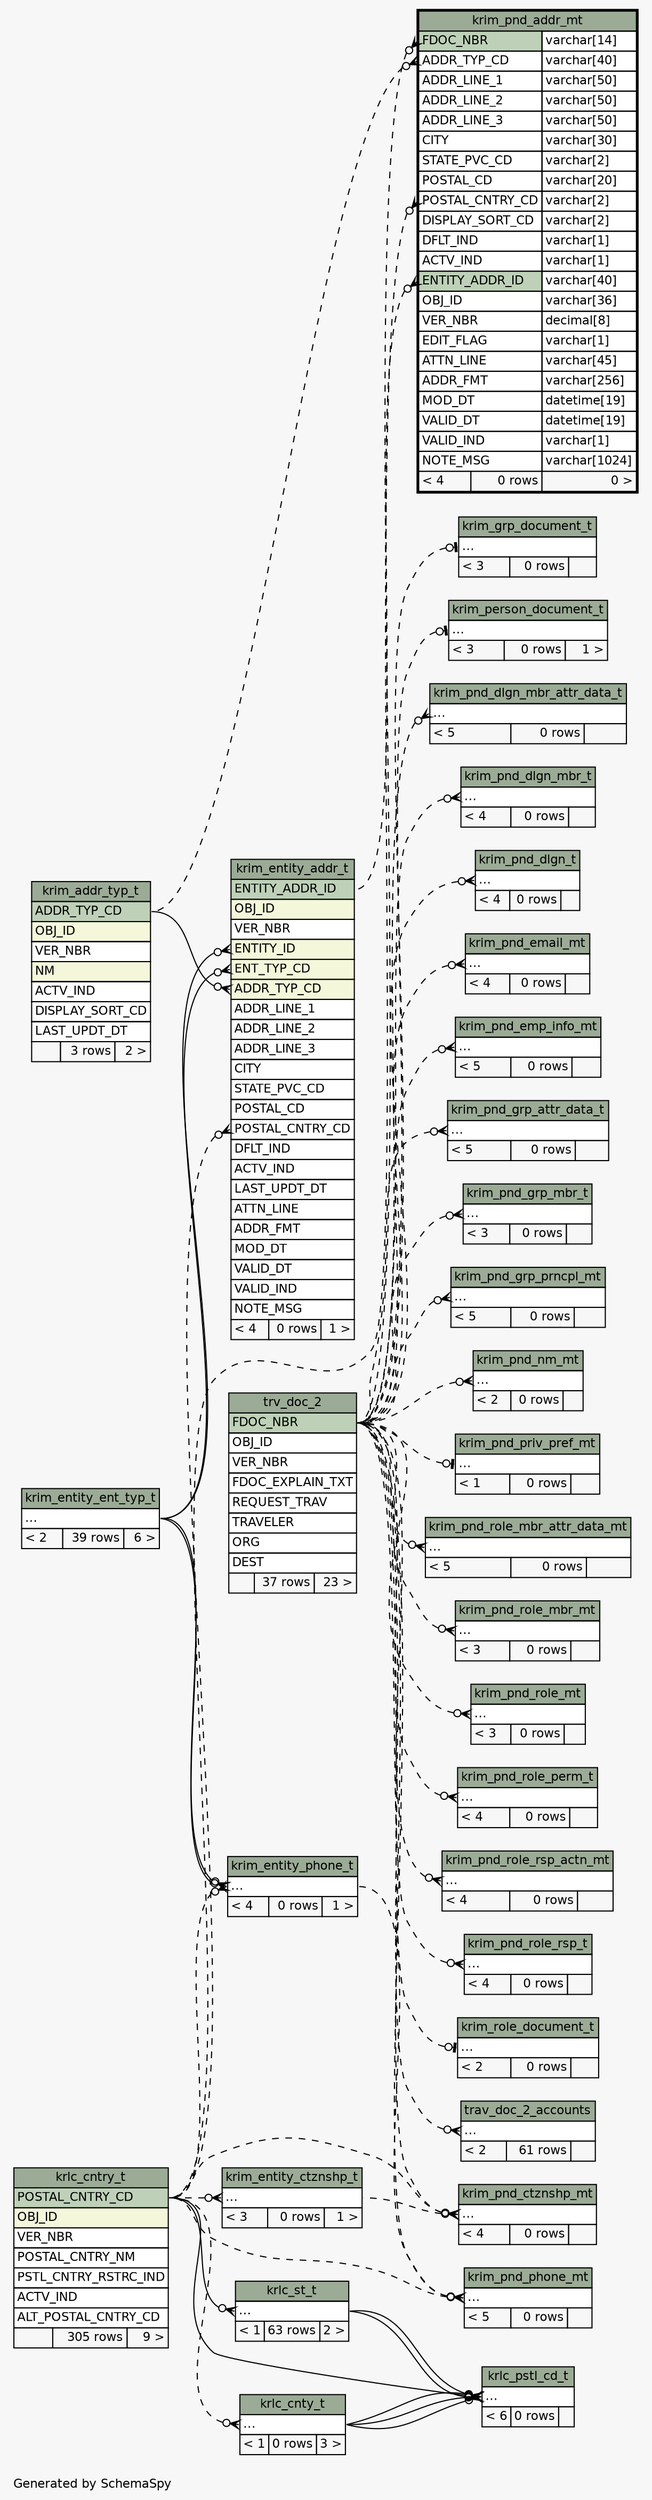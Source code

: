 // dot 2.28.0 on Mac OS X 10.7.2
// SchemaSpy rev 590
digraph "impliedTwoDegreesRelationshipsDiagram" {
  graph [
    rankdir="RL"
    bgcolor="#f7f7f7"
    label="\nGenerated by SchemaSpy"
    labeljust="l"
    nodesep="0.18"
    ranksep="0.46"
    fontname="Helvetica"
    fontsize="11"
  ];
  node [
    fontname="Helvetica"
    fontsize="11"
    shape="plaintext"
  ];
  edge [
    arrowsize="0.8"
  ];
  "krim_entity_addr_t":"ADDR_TYP_CD":w -> "krim_addr_typ_t":"ADDR_TYP_CD":e [arrowhead=none dir=back arrowtail=crowodot];
  "krim_entity_addr_t":"ENT_TYP_CD":w -> "krim_entity_ent_typ_t":"elipses":e [arrowhead=none dir=back arrowtail=crowodot];
  "krim_entity_addr_t":"ENTITY_ID":w -> "krim_entity_ent_typ_t":"elipses":e [arrowhead=none dir=back arrowtail=crowodot];
  "krim_entity_addr_t":"POSTAL_CNTRY_CD":w -> "krlc_cntry_t":"POSTAL_CNTRY_CD":e [arrowhead=none dir=back arrowtail=crowodot style=dashed];
  "krim_entity_ctznshp_t":"elipses":w -> "krlc_cntry_t":"POSTAL_CNTRY_CD":e [arrowhead=none dir=back arrowtail=crowodot style=dashed];
  "krim_entity_phone_t":"elipses":w -> "krim_entity_ent_typ_t":"elipses":e [arrowhead=none dir=back arrowtail=crowodot];
  "krim_entity_phone_t":"elipses":w -> "krim_entity_ent_typ_t":"elipses":e [arrowhead=none dir=back arrowtail=crowodot];
  "krim_entity_phone_t":"elipses":w -> "krlc_cntry_t":"POSTAL_CNTRY_CD":e [arrowhead=none dir=back arrowtail=crowodot style=dashed];
  "krim_grp_document_t":"elipses":w -> "trv_doc_2":"FDOC_NBR":e [arrowhead=none dir=back arrowtail=teeodot style=dashed];
  "krim_person_document_t":"elipses":w -> "trv_doc_2":"FDOC_NBR":e [arrowhead=none dir=back arrowtail=teeodot style=dashed];
  "krim_pnd_addr_mt":"ADDR_TYP_CD":w -> "krim_addr_typ_t":"ADDR_TYP_CD":e [arrowhead=none dir=back arrowtail=crowodot style=dashed];
  "krim_pnd_addr_mt":"ENTITY_ADDR_ID":w -> "krim_entity_addr_t":"ENTITY_ADDR_ID":e [arrowhead=none dir=back arrowtail=crowodot style=dashed];
  "krim_pnd_addr_mt":"FDOC_NBR":w -> "trv_doc_2":"FDOC_NBR":e [arrowhead=none dir=back arrowtail=crowodot style=dashed];
  "krim_pnd_addr_mt":"POSTAL_CNTRY_CD":w -> "krlc_cntry_t":"POSTAL_CNTRY_CD":e [arrowhead=none dir=back arrowtail=crowodot style=dashed];
  "krim_pnd_ctznshp_mt":"elipses":w -> "krim_entity_ctznshp_t":"elipses":e [arrowhead=none dir=back arrowtail=crowodot style=dashed];
  "krim_pnd_ctznshp_mt":"elipses":w -> "trv_doc_2":"FDOC_NBR":e [arrowhead=none dir=back arrowtail=crowodot style=dashed];
  "krim_pnd_ctznshp_mt":"elipses":w -> "krlc_cntry_t":"POSTAL_CNTRY_CD":e [arrowhead=none dir=back arrowtail=crowodot style=dashed];
  "krim_pnd_dlgn_mbr_attr_data_t":"elipses":w -> "trv_doc_2":"FDOC_NBR":e [arrowhead=none dir=back arrowtail=crowodot style=dashed];
  "krim_pnd_dlgn_mbr_t":"elipses":w -> "trv_doc_2":"FDOC_NBR":e [arrowhead=none dir=back arrowtail=crowodot style=dashed];
  "krim_pnd_dlgn_t":"elipses":w -> "trv_doc_2":"FDOC_NBR":e [arrowhead=none dir=back arrowtail=crowodot style=dashed];
  "krim_pnd_email_mt":"elipses":w -> "trv_doc_2":"FDOC_NBR":e [arrowhead=none dir=back arrowtail=crowodot style=dashed];
  "krim_pnd_emp_info_mt":"elipses":w -> "trv_doc_2":"FDOC_NBR":e [arrowhead=none dir=back arrowtail=crowodot style=dashed];
  "krim_pnd_grp_attr_data_t":"elipses":w -> "trv_doc_2":"FDOC_NBR":e [arrowhead=none dir=back arrowtail=crowodot style=dashed];
  "krim_pnd_grp_mbr_t":"elipses":w -> "trv_doc_2":"FDOC_NBR":e [arrowhead=none dir=back arrowtail=crowodot style=dashed];
  "krim_pnd_grp_prncpl_mt":"elipses":w -> "trv_doc_2":"FDOC_NBR":e [arrowhead=none dir=back arrowtail=crowodot style=dashed];
  "krim_pnd_nm_mt":"elipses":w -> "trv_doc_2":"FDOC_NBR":e [arrowhead=none dir=back arrowtail=crowodot style=dashed];
  "krim_pnd_phone_mt":"elipses":w -> "krim_entity_phone_t":"elipses":e [arrowhead=none dir=back arrowtail=crowodot style=dashed];
  "krim_pnd_phone_mt":"elipses":w -> "trv_doc_2":"FDOC_NBR":e [arrowhead=none dir=back arrowtail=crowodot style=dashed];
  "krim_pnd_phone_mt":"elipses":w -> "krlc_cntry_t":"POSTAL_CNTRY_CD":e [arrowhead=none dir=back arrowtail=crowodot style=dashed];
  "krim_pnd_priv_pref_mt":"elipses":w -> "trv_doc_2":"FDOC_NBR":e [arrowhead=none dir=back arrowtail=teeodot style=dashed];
  "krim_pnd_role_mbr_attr_data_mt":"elipses":w -> "trv_doc_2":"FDOC_NBR":e [arrowhead=none dir=back arrowtail=crowodot style=dashed];
  "krim_pnd_role_mbr_mt":"elipses":w -> "trv_doc_2":"FDOC_NBR":e [arrowhead=none dir=back arrowtail=crowodot style=dashed];
  "krim_pnd_role_mt":"elipses":w -> "trv_doc_2":"FDOC_NBR":e [arrowhead=none dir=back arrowtail=crowodot style=dashed];
  "krim_pnd_role_perm_t":"elipses":w -> "trv_doc_2":"FDOC_NBR":e [arrowhead=none dir=back arrowtail=crowodot style=dashed];
  "krim_pnd_role_rsp_actn_mt":"elipses":w -> "trv_doc_2":"FDOC_NBR":e [arrowhead=none dir=back arrowtail=crowodot style=dashed];
  "krim_pnd_role_rsp_t":"elipses":w -> "trv_doc_2":"FDOC_NBR":e [arrowhead=none dir=back arrowtail=crowodot style=dashed];
  "krim_role_document_t":"elipses":w -> "trv_doc_2":"FDOC_NBR":e [arrowhead=none dir=back arrowtail=teeodot style=dashed];
  "krlc_cnty_t":"elipses":w -> "krlc_cntry_t":"POSTAL_CNTRY_CD":e [arrowhead=none dir=back arrowtail=crowodot style=dashed];
  "krlc_pstl_cd_t":"elipses":w -> "krlc_cnty_t":"elipses":e [arrowhead=none dir=back arrowtail=crowodot];
  "krlc_pstl_cd_t":"elipses":w -> "krlc_cntry_t":"POSTAL_CNTRY_CD":e [arrowhead=none dir=back arrowtail=crowodot];
  "krlc_pstl_cd_t":"elipses":w -> "krlc_cnty_t":"elipses":e [arrowhead=none dir=back arrowtail=crowodot];
  "krlc_pstl_cd_t":"elipses":w -> "krlc_st_t":"elipses":e [arrowhead=none dir=back arrowtail=crowodot];
  "krlc_pstl_cd_t":"elipses":w -> "krlc_cnty_t":"elipses":e [arrowhead=none dir=back arrowtail=crowodot];
  "krlc_pstl_cd_t":"elipses":w -> "krlc_st_t":"elipses":e [arrowhead=none dir=back arrowtail=crowodot];
  "krlc_st_t":"elipses":w -> "krlc_cntry_t":"POSTAL_CNTRY_CD":e [arrowhead=none dir=back arrowtail=crowodot];
  "trav_doc_2_accounts":"elipses":w -> "trv_doc_2":"FDOC_NBR":e [arrowhead=none dir=back arrowtail=crowodot style=dashed];
  "krim_addr_typ_t" [
    label=<
    <TABLE BORDER="0" CELLBORDER="1" CELLSPACING="0" BGCOLOR="#ffffff">
      <TR><TD COLSPAN="3" BGCOLOR="#9bab96" ALIGN="CENTER">krim_addr_typ_t</TD></TR>
      <TR><TD PORT="ADDR_TYP_CD" COLSPAN="3" BGCOLOR="#bed1b8" ALIGN="LEFT">ADDR_TYP_CD</TD></TR>
      <TR><TD PORT="OBJ_ID" COLSPAN="3" BGCOLOR="#f4f7da" ALIGN="LEFT">OBJ_ID</TD></TR>
      <TR><TD PORT="VER_NBR" COLSPAN="3" ALIGN="LEFT">VER_NBR</TD></TR>
      <TR><TD PORT="NM" COLSPAN="3" BGCOLOR="#f4f7da" ALIGN="LEFT">NM</TD></TR>
      <TR><TD PORT="ACTV_IND" COLSPAN="3" ALIGN="LEFT">ACTV_IND</TD></TR>
      <TR><TD PORT="DISPLAY_SORT_CD" COLSPAN="3" ALIGN="LEFT">DISPLAY_SORT_CD</TD></TR>
      <TR><TD PORT="LAST_UPDT_DT" COLSPAN="3" ALIGN="LEFT">LAST_UPDT_DT</TD></TR>
      <TR><TD ALIGN="LEFT" BGCOLOR="#f7f7f7">  </TD><TD ALIGN="RIGHT" BGCOLOR="#f7f7f7">3 rows</TD><TD ALIGN="RIGHT" BGCOLOR="#f7f7f7">2 &gt;</TD></TR>
    </TABLE>>
    URL="krim_addr_typ_t.html"
    tooltip="krim_addr_typ_t"
  ];
  "krim_entity_addr_t" [
    label=<
    <TABLE BORDER="0" CELLBORDER="1" CELLSPACING="0" BGCOLOR="#ffffff">
      <TR><TD COLSPAN="3" BGCOLOR="#9bab96" ALIGN="CENTER">krim_entity_addr_t</TD></TR>
      <TR><TD PORT="ENTITY_ADDR_ID" COLSPAN="3" BGCOLOR="#bed1b8" ALIGN="LEFT">ENTITY_ADDR_ID</TD></TR>
      <TR><TD PORT="OBJ_ID" COLSPAN="3" BGCOLOR="#f4f7da" ALIGN="LEFT">OBJ_ID</TD></TR>
      <TR><TD PORT="VER_NBR" COLSPAN="3" ALIGN="LEFT">VER_NBR</TD></TR>
      <TR><TD PORT="ENTITY_ID" COLSPAN="3" BGCOLOR="#f4f7da" ALIGN="LEFT">ENTITY_ID</TD></TR>
      <TR><TD PORT="ENT_TYP_CD" COLSPAN="3" BGCOLOR="#f4f7da" ALIGN="LEFT">ENT_TYP_CD</TD></TR>
      <TR><TD PORT="ADDR_TYP_CD" COLSPAN="3" BGCOLOR="#f4f7da" ALIGN="LEFT">ADDR_TYP_CD</TD></TR>
      <TR><TD PORT="ADDR_LINE_1" COLSPAN="3" ALIGN="LEFT">ADDR_LINE_1</TD></TR>
      <TR><TD PORT="ADDR_LINE_2" COLSPAN="3" ALIGN="LEFT">ADDR_LINE_2</TD></TR>
      <TR><TD PORT="ADDR_LINE_3" COLSPAN="3" ALIGN="LEFT">ADDR_LINE_3</TD></TR>
      <TR><TD PORT="CITY" COLSPAN="3" ALIGN="LEFT">CITY</TD></TR>
      <TR><TD PORT="STATE_PVC_CD" COLSPAN="3" ALIGN="LEFT">STATE_PVC_CD</TD></TR>
      <TR><TD PORT="POSTAL_CD" COLSPAN="3" ALIGN="LEFT">POSTAL_CD</TD></TR>
      <TR><TD PORT="POSTAL_CNTRY_CD" COLSPAN="3" ALIGN="LEFT">POSTAL_CNTRY_CD</TD></TR>
      <TR><TD PORT="DFLT_IND" COLSPAN="3" ALIGN="LEFT">DFLT_IND</TD></TR>
      <TR><TD PORT="ACTV_IND" COLSPAN="3" ALIGN="LEFT">ACTV_IND</TD></TR>
      <TR><TD PORT="LAST_UPDT_DT" COLSPAN="3" ALIGN="LEFT">LAST_UPDT_DT</TD></TR>
      <TR><TD PORT="ATTN_LINE" COLSPAN="3" ALIGN="LEFT">ATTN_LINE</TD></TR>
      <TR><TD PORT="ADDR_FMT" COLSPAN="3" ALIGN="LEFT">ADDR_FMT</TD></TR>
      <TR><TD PORT="MOD_DT" COLSPAN="3" ALIGN="LEFT">MOD_DT</TD></TR>
      <TR><TD PORT="VALID_DT" COLSPAN="3" ALIGN="LEFT">VALID_DT</TD></TR>
      <TR><TD PORT="VALID_IND" COLSPAN="3" ALIGN="LEFT">VALID_IND</TD></TR>
      <TR><TD PORT="NOTE_MSG" COLSPAN="3" ALIGN="LEFT">NOTE_MSG</TD></TR>
      <TR><TD ALIGN="LEFT" BGCOLOR="#f7f7f7">&lt; 4</TD><TD ALIGN="RIGHT" BGCOLOR="#f7f7f7">0 rows</TD><TD ALIGN="RIGHT" BGCOLOR="#f7f7f7">1 &gt;</TD></TR>
    </TABLE>>
    URL="krim_entity_addr_t.html"
    tooltip="krim_entity_addr_t"
  ];
  "krim_entity_ctznshp_t" [
    label=<
    <TABLE BORDER="0" CELLBORDER="1" CELLSPACING="0" BGCOLOR="#ffffff">
      <TR><TD COLSPAN="3" BGCOLOR="#9bab96" ALIGN="CENTER">krim_entity_ctznshp_t</TD></TR>
      <TR><TD PORT="elipses" COLSPAN="3" ALIGN="LEFT">...</TD></TR>
      <TR><TD ALIGN="LEFT" BGCOLOR="#f7f7f7">&lt; 3</TD><TD ALIGN="RIGHT" BGCOLOR="#f7f7f7">0 rows</TD><TD ALIGN="RIGHT" BGCOLOR="#f7f7f7">1 &gt;</TD></TR>
    </TABLE>>
    URL="krim_entity_ctznshp_t.html"
    tooltip="krim_entity_ctznshp_t"
  ];
  "krim_entity_ent_typ_t" [
    label=<
    <TABLE BORDER="0" CELLBORDER="1" CELLSPACING="0" BGCOLOR="#ffffff">
      <TR><TD COLSPAN="3" BGCOLOR="#9bab96" ALIGN="CENTER">krim_entity_ent_typ_t</TD></TR>
      <TR><TD PORT="elipses" COLSPAN="3" ALIGN="LEFT">...</TD></TR>
      <TR><TD ALIGN="LEFT" BGCOLOR="#f7f7f7">&lt; 2</TD><TD ALIGN="RIGHT" BGCOLOR="#f7f7f7">39 rows</TD><TD ALIGN="RIGHT" BGCOLOR="#f7f7f7">6 &gt;</TD></TR>
    </TABLE>>
    URL="krim_entity_ent_typ_t.html"
    tooltip="krim_entity_ent_typ_t"
  ];
  "krim_entity_phone_t" [
    label=<
    <TABLE BORDER="0" CELLBORDER="1" CELLSPACING="0" BGCOLOR="#ffffff">
      <TR><TD COLSPAN="3" BGCOLOR="#9bab96" ALIGN="CENTER">krim_entity_phone_t</TD></TR>
      <TR><TD PORT="elipses" COLSPAN="3" ALIGN="LEFT">...</TD></TR>
      <TR><TD ALIGN="LEFT" BGCOLOR="#f7f7f7">&lt; 4</TD><TD ALIGN="RIGHT" BGCOLOR="#f7f7f7">0 rows</TD><TD ALIGN="RIGHT" BGCOLOR="#f7f7f7">1 &gt;</TD></TR>
    </TABLE>>
    URL="krim_entity_phone_t.html"
    tooltip="krim_entity_phone_t"
  ];
  "krim_grp_document_t" [
    label=<
    <TABLE BORDER="0" CELLBORDER="1" CELLSPACING="0" BGCOLOR="#ffffff">
      <TR><TD COLSPAN="3" BGCOLOR="#9bab96" ALIGN="CENTER">krim_grp_document_t</TD></TR>
      <TR><TD PORT="elipses" COLSPAN="3" ALIGN="LEFT">...</TD></TR>
      <TR><TD ALIGN="LEFT" BGCOLOR="#f7f7f7">&lt; 3</TD><TD ALIGN="RIGHT" BGCOLOR="#f7f7f7">0 rows</TD><TD ALIGN="RIGHT" BGCOLOR="#f7f7f7">  </TD></TR>
    </TABLE>>
    URL="krim_grp_document_t.html"
    tooltip="krim_grp_document_t"
  ];
  "krim_person_document_t" [
    label=<
    <TABLE BORDER="0" CELLBORDER="1" CELLSPACING="0" BGCOLOR="#ffffff">
      <TR><TD COLSPAN="3" BGCOLOR="#9bab96" ALIGN="CENTER">krim_person_document_t</TD></TR>
      <TR><TD PORT="elipses" COLSPAN="3" ALIGN="LEFT">...</TD></TR>
      <TR><TD ALIGN="LEFT" BGCOLOR="#f7f7f7">&lt; 3</TD><TD ALIGN="RIGHT" BGCOLOR="#f7f7f7">0 rows</TD><TD ALIGN="RIGHT" BGCOLOR="#f7f7f7">1 &gt;</TD></TR>
    </TABLE>>
    URL="krim_person_document_t.html"
    tooltip="krim_person_document_t"
  ];
  "krim_pnd_addr_mt" [
    label=<
    <TABLE BORDER="2" CELLBORDER="1" CELLSPACING="0" BGCOLOR="#ffffff">
      <TR><TD COLSPAN="3" BGCOLOR="#9bab96" ALIGN="CENTER">krim_pnd_addr_mt</TD></TR>
      <TR><TD PORT="FDOC_NBR" COLSPAN="2" BGCOLOR="#bed1b8" ALIGN="LEFT">FDOC_NBR</TD><TD PORT="FDOC_NBR.type" ALIGN="LEFT">varchar[14]</TD></TR>
      <TR><TD PORT="ADDR_TYP_CD" COLSPAN="2" ALIGN="LEFT">ADDR_TYP_CD</TD><TD PORT="ADDR_TYP_CD.type" ALIGN="LEFT">varchar[40]</TD></TR>
      <TR><TD PORT="ADDR_LINE_1" COLSPAN="2" ALIGN="LEFT">ADDR_LINE_1</TD><TD PORT="ADDR_LINE_1.type" ALIGN="LEFT">varchar[50]</TD></TR>
      <TR><TD PORT="ADDR_LINE_2" COLSPAN="2" ALIGN="LEFT">ADDR_LINE_2</TD><TD PORT="ADDR_LINE_2.type" ALIGN="LEFT">varchar[50]</TD></TR>
      <TR><TD PORT="ADDR_LINE_3" COLSPAN="2" ALIGN="LEFT">ADDR_LINE_3</TD><TD PORT="ADDR_LINE_3.type" ALIGN="LEFT">varchar[50]</TD></TR>
      <TR><TD PORT="CITY" COLSPAN="2" ALIGN="LEFT">CITY</TD><TD PORT="CITY.type" ALIGN="LEFT">varchar[30]</TD></TR>
      <TR><TD PORT="STATE_PVC_CD" COLSPAN="2" ALIGN="LEFT">STATE_PVC_CD</TD><TD PORT="STATE_PVC_CD.type" ALIGN="LEFT">varchar[2]</TD></TR>
      <TR><TD PORT="POSTAL_CD" COLSPAN="2" ALIGN="LEFT">POSTAL_CD</TD><TD PORT="POSTAL_CD.type" ALIGN="LEFT">varchar[20]</TD></TR>
      <TR><TD PORT="POSTAL_CNTRY_CD" COLSPAN="2" ALIGN="LEFT">POSTAL_CNTRY_CD</TD><TD PORT="POSTAL_CNTRY_CD.type" ALIGN="LEFT">varchar[2]</TD></TR>
      <TR><TD PORT="DISPLAY_SORT_CD" COLSPAN="2" ALIGN="LEFT">DISPLAY_SORT_CD</TD><TD PORT="DISPLAY_SORT_CD.type" ALIGN="LEFT">varchar[2]</TD></TR>
      <TR><TD PORT="DFLT_IND" COLSPAN="2" ALIGN="LEFT">DFLT_IND</TD><TD PORT="DFLT_IND.type" ALIGN="LEFT">varchar[1]</TD></TR>
      <TR><TD PORT="ACTV_IND" COLSPAN="2" ALIGN="LEFT">ACTV_IND</TD><TD PORT="ACTV_IND.type" ALIGN="LEFT">varchar[1]</TD></TR>
      <TR><TD PORT="ENTITY_ADDR_ID" COLSPAN="2" BGCOLOR="#bed1b8" ALIGN="LEFT">ENTITY_ADDR_ID</TD><TD PORT="ENTITY_ADDR_ID.type" ALIGN="LEFT">varchar[40]</TD></TR>
      <TR><TD PORT="OBJ_ID" COLSPAN="2" ALIGN="LEFT">OBJ_ID</TD><TD PORT="OBJ_ID.type" ALIGN="LEFT">varchar[36]</TD></TR>
      <TR><TD PORT="VER_NBR" COLSPAN="2" ALIGN="LEFT">VER_NBR</TD><TD PORT="VER_NBR.type" ALIGN="LEFT">decimal[8]</TD></TR>
      <TR><TD PORT="EDIT_FLAG" COLSPAN="2" ALIGN="LEFT">EDIT_FLAG</TD><TD PORT="EDIT_FLAG.type" ALIGN="LEFT">varchar[1]</TD></TR>
      <TR><TD PORT="ATTN_LINE" COLSPAN="2" ALIGN="LEFT">ATTN_LINE</TD><TD PORT="ATTN_LINE.type" ALIGN="LEFT">varchar[45]</TD></TR>
      <TR><TD PORT="ADDR_FMT" COLSPAN="2" ALIGN="LEFT">ADDR_FMT</TD><TD PORT="ADDR_FMT.type" ALIGN="LEFT">varchar[256]</TD></TR>
      <TR><TD PORT="MOD_DT" COLSPAN="2" ALIGN="LEFT">MOD_DT</TD><TD PORT="MOD_DT.type" ALIGN="LEFT">datetime[19]</TD></TR>
      <TR><TD PORT="VALID_DT" COLSPAN="2" ALIGN="LEFT">VALID_DT</TD><TD PORT="VALID_DT.type" ALIGN="LEFT">datetime[19]</TD></TR>
      <TR><TD PORT="VALID_IND" COLSPAN="2" ALIGN="LEFT">VALID_IND</TD><TD PORT="VALID_IND.type" ALIGN="LEFT">varchar[1]</TD></TR>
      <TR><TD PORT="NOTE_MSG" COLSPAN="2" ALIGN="LEFT">NOTE_MSG</TD><TD PORT="NOTE_MSG.type" ALIGN="LEFT">varchar[1024]</TD></TR>
      <TR><TD ALIGN="LEFT" BGCOLOR="#f7f7f7">&lt; 4</TD><TD ALIGN="RIGHT" BGCOLOR="#f7f7f7">0 rows</TD><TD ALIGN="RIGHT" BGCOLOR="#f7f7f7">0 &gt;</TD></TR>
    </TABLE>>
    URL="krim_pnd_addr_mt.html"
    tooltip="krim_pnd_addr_mt"
  ];
  "krim_pnd_ctznshp_mt" [
    label=<
    <TABLE BORDER="0" CELLBORDER="1" CELLSPACING="0" BGCOLOR="#ffffff">
      <TR><TD COLSPAN="3" BGCOLOR="#9bab96" ALIGN="CENTER">krim_pnd_ctznshp_mt</TD></TR>
      <TR><TD PORT="elipses" COLSPAN="3" ALIGN="LEFT">...</TD></TR>
      <TR><TD ALIGN="LEFT" BGCOLOR="#f7f7f7">&lt; 4</TD><TD ALIGN="RIGHT" BGCOLOR="#f7f7f7">0 rows</TD><TD ALIGN="RIGHT" BGCOLOR="#f7f7f7">  </TD></TR>
    </TABLE>>
    URL="krim_pnd_ctznshp_mt.html"
    tooltip="krim_pnd_ctznshp_mt"
  ];
  "krim_pnd_dlgn_mbr_attr_data_t" [
    label=<
    <TABLE BORDER="0" CELLBORDER="1" CELLSPACING="0" BGCOLOR="#ffffff">
      <TR><TD COLSPAN="3" BGCOLOR="#9bab96" ALIGN="CENTER">krim_pnd_dlgn_mbr_attr_data_t</TD></TR>
      <TR><TD PORT="elipses" COLSPAN="3" ALIGN="LEFT">...</TD></TR>
      <TR><TD ALIGN="LEFT" BGCOLOR="#f7f7f7">&lt; 5</TD><TD ALIGN="RIGHT" BGCOLOR="#f7f7f7">0 rows</TD><TD ALIGN="RIGHT" BGCOLOR="#f7f7f7">  </TD></TR>
    </TABLE>>
    URL="krim_pnd_dlgn_mbr_attr_data_t.html"
    tooltip="krim_pnd_dlgn_mbr_attr_data_t"
  ];
  "krim_pnd_dlgn_mbr_t" [
    label=<
    <TABLE BORDER="0" CELLBORDER="1" CELLSPACING="0" BGCOLOR="#ffffff">
      <TR><TD COLSPAN="3" BGCOLOR="#9bab96" ALIGN="CENTER">krim_pnd_dlgn_mbr_t</TD></TR>
      <TR><TD PORT="elipses" COLSPAN="3" ALIGN="LEFT">...</TD></TR>
      <TR><TD ALIGN="LEFT" BGCOLOR="#f7f7f7">&lt; 4</TD><TD ALIGN="RIGHT" BGCOLOR="#f7f7f7">0 rows</TD><TD ALIGN="RIGHT" BGCOLOR="#f7f7f7">  </TD></TR>
    </TABLE>>
    URL="krim_pnd_dlgn_mbr_t.html"
    tooltip="krim_pnd_dlgn_mbr_t"
  ];
  "krim_pnd_dlgn_t" [
    label=<
    <TABLE BORDER="0" CELLBORDER="1" CELLSPACING="0" BGCOLOR="#ffffff">
      <TR><TD COLSPAN="3" BGCOLOR="#9bab96" ALIGN="CENTER">krim_pnd_dlgn_t</TD></TR>
      <TR><TD PORT="elipses" COLSPAN="3" ALIGN="LEFT">...</TD></TR>
      <TR><TD ALIGN="LEFT" BGCOLOR="#f7f7f7">&lt; 4</TD><TD ALIGN="RIGHT" BGCOLOR="#f7f7f7">0 rows</TD><TD ALIGN="RIGHT" BGCOLOR="#f7f7f7">  </TD></TR>
    </TABLE>>
    URL="krim_pnd_dlgn_t.html"
    tooltip="krim_pnd_dlgn_t"
  ];
  "krim_pnd_email_mt" [
    label=<
    <TABLE BORDER="0" CELLBORDER="1" CELLSPACING="0" BGCOLOR="#ffffff">
      <TR><TD COLSPAN="3" BGCOLOR="#9bab96" ALIGN="CENTER">krim_pnd_email_mt</TD></TR>
      <TR><TD PORT="elipses" COLSPAN="3" ALIGN="LEFT">...</TD></TR>
      <TR><TD ALIGN="LEFT" BGCOLOR="#f7f7f7">&lt; 4</TD><TD ALIGN="RIGHT" BGCOLOR="#f7f7f7">0 rows</TD><TD ALIGN="RIGHT" BGCOLOR="#f7f7f7">  </TD></TR>
    </TABLE>>
    URL="krim_pnd_email_mt.html"
    tooltip="krim_pnd_email_mt"
  ];
  "krim_pnd_emp_info_mt" [
    label=<
    <TABLE BORDER="0" CELLBORDER="1" CELLSPACING="0" BGCOLOR="#ffffff">
      <TR><TD COLSPAN="3" BGCOLOR="#9bab96" ALIGN="CENTER">krim_pnd_emp_info_mt</TD></TR>
      <TR><TD PORT="elipses" COLSPAN="3" ALIGN="LEFT">...</TD></TR>
      <TR><TD ALIGN="LEFT" BGCOLOR="#f7f7f7">&lt; 5</TD><TD ALIGN="RIGHT" BGCOLOR="#f7f7f7">0 rows</TD><TD ALIGN="RIGHT" BGCOLOR="#f7f7f7">  </TD></TR>
    </TABLE>>
    URL="krim_pnd_emp_info_mt.html"
    tooltip="krim_pnd_emp_info_mt"
  ];
  "krim_pnd_grp_attr_data_t" [
    label=<
    <TABLE BORDER="0" CELLBORDER="1" CELLSPACING="0" BGCOLOR="#ffffff">
      <TR><TD COLSPAN="3" BGCOLOR="#9bab96" ALIGN="CENTER">krim_pnd_grp_attr_data_t</TD></TR>
      <TR><TD PORT="elipses" COLSPAN="3" ALIGN="LEFT">...</TD></TR>
      <TR><TD ALIGN="LEFT" BGCOLOR="#f7f7f7">&lt; 5</TD><TD ALIGN="RIGHT" BGCOLOR="#f7f7f7">0 rows</TD><TD ALIGN="RIGHT" BGCOLOR="#f7f7f7">  </TD></TR>
    </TABLE>>
    URL="krim_pnd_grp_attr_data_t.html"
    tooltip="krim_pnd_grp_attr_data_t"
  ];
  "krim_pnd_grp_mbr_t" [
    label=<
    <TABLE BORDER="0" CELLBORDER="1" CELLSPACING="0" BGCOLOR="#ffffff">
      <TR><TD COLSPAN="3" BGCOLOR="#9bab96" ALIGN="CENTER">krim_pnd_grp_mbr_t</TD></TR>
      <TR><TD PORT="elipses" COLSPAN="3" ALIGN="LEFT">...</TD></TR>
      <TR><TD ALIGN="LEFT" BGCOLOR="#f7f7f7">&lt; 3</TD><TD ALIGN="RIGHT" BGCOLOR="#f7f7f7">0 rows</TD><TD ALIGN="RIGHT" BGCOLOR="#f7f7f7">  </TD></TR>
    </TABLE>>
    URL="krim_pnd_grp_mbr_t.html"
    tooltip="krim_pnd_grp_mbr_t"
  ];
  "krim_pnd_grp_prncpl_mt" [
    label=<
    <TABLE BORDER="0" CELLBORDER="1" CELLSPACING="0" BGCOLOR="#ffffff">
      <TR><TD COLSPAN="3" BGCOLOR="#9bab96" ALIGN="CENTER">krim_pnd_grp_prncpl_mt</TD></TR>
      <TR><TD PORT="elipses" COLSPAN="3" ALIGN="LEFT">...</TD></TR>
      <TR><TD ALIGN="LEFT" BGCOLOR="#f7f7f7">&lt; 5</TD><TD ALIGN="RIGHT" BGCOLOR="#f7f7f7">0 rows</TD><TD ALIGN="RIGHT" BGCOLOR="#f7f7f7">  </TD></TR>
    </TABLE>>
    URL="krim_pnd_grp_prncpl_mt.html"
    tooltip="krim_pnd_grp_prncpl_mt"
  ];
  "krim_pnd_nm_mt" [
    label=<
    <TABLE BORDER="0" CELLBORDER="1" CELLSPACING="0" BGCOLOR="#ffffff">
      <TR><TD COLSPAN="3" BGCOLOR="#9bab96" ALIGN="CENTER">krim_pnd_nm_mt</TD></TR>
      <TR><TD PORT="elipses" COLSPAN="3" ALIGN="LEFT">...</TD></TR>
      <TR><TD ALIGN="LEFT" BGCOLOR="#f7f7f7">&lt; 2</TD><TD ALIGN="RIGHT" BGCOLOR="#f7f7f7">0 rows</TD><TD ALIGN="RIGHT" BGCOLOR="#f7f7f7">  </TD></TR>
    </TABLE>>
    URL="krim_pnd_nm_mt.html"
    tooltip="krim_pnd_nm_mt"
  ];
  "krim_pnd_phone_mt" [
    label=<
    <TABLE BORDER="0" CELLBORDER="1" CELLSPACING="0" BGCOLOR="#ffffff">
      <TR><TD COLSPAN="3" BGCOLOR="#9bab96" ALIGN="CENTER">krim_pnd_phone_mt</TD></TR>
      <TR><TD PORT="elipses" COLSPAN="3" ALIGN="LEFT">...</TD></TR>
      <TR><TD ALIGN="LEFT" BGCOLOR="#f7f7f7">&lt; 5</TD><TD ALIGN="RIGHT" BGCOLOR="#f7f7f7">0 rows</TD><TD ALIGN="RIGHT" BGCOLOR="#f7f7f7">  </TD></TR>
    </TABLE>>
    URL="krim_pnd_phone_mt.html"
    tooltip="krim_pnd_phone_mt"
  ];
  "krim_pnd_priv_pref_mt" [
    label=<
    <TABLE BORDER="0" CELLBORDER="1" CELLSPACING="0" BGCOLOR="#ffffff">
      <TR><TD COLSPAN="3" BGCOLOR="#9bab96" ALIGN="CENTER">krim_pnd_priv_pref_mt</TD></TR>
      <TR><TD PORT="elipses" COLSPAN="3" ALIGN="LEFT">...</TD></TR>
      <TR><TD ALIGN="LEFT" BGCOLOR="#f7f7f7">&lt; 1</TD><TD ALIGN="RIGHT" BGCOLOR="#f7f7f7">0 rows</TD><TD ALIGN="RIGHT" BGCOLOR="#f7f7f7">  </TD></TR>
    </TABLE>>
    URL="krim_pnd_priv_pref_mt.html"
    tooltip="krim_pnd_priv_pref_mt"
  ];
  "krim_pnd_role_mbr_attr_data_mt" [
    label=<
    <TABLE BORDER="0" CELLBORDER="1" CELLSPACING="0" BGCOLOR="#ffffff">
      <TR><TD COLSPAN="3" BGCOLOR="#9bab96" ALIGN="CENTER">krim_pnd_role_mbr_attr_data_mt</TD></TR>
      <TR><TD PORT="elipses" COLSPAN="3" ALIGN="LEFT">...</TD></TR>
      <TR><TD ALIGN="LEFT" BGCOLOR="#f7f7f7">&lt; 5</TD><TD ALIGN="RIGHT" BGCOLOR="#f7f7f7">0 rows</TD><TD ALIGN="RIGHT" BGCOLOR="#f7f7f7">  </TD></TR>
    </TABLE>>
    URL="krim_pnd_role_mbr_attr_data_mt.html"
    tooltip="krim_pnd_role_mbr_attr_data_mt"
  ];
  "krim_pnd_role_mbr_mt" [
    label=<
    <TABLE BORDER="0" CELLBORDER="1" CELLSPACING="0" BGCOLOR="#ffffff">
      <TR><TD COLSPAN="3" BGCOLOR="#9bab96" ALIGN="CENTER">krim_pnd_role_mbr_mt</TD></TR>
      <TR><TD PORT="elipses" COLSPAN="3" ALIGN="LEFT">...</TD></TR>
      <TR><TD ALIGN="LEFT" BGCOLOR="#f7f7f7">&lt; 3</TD><TD ALIGN="RIGHT" BGCOLOR="#f7f7f7">0 rows</TD><TD ALIGN="RIGHT" BGCOLOR="#f7f7f7">  </TD></TR>
    </TABLE>>
    URL="krim_pnd_role_mbr_mt.html"
    tooltip="krim_pnd_role_mbr_mt"
  ];
  "krim_pnd_role_mt" [
    label=<
    <TABLE BORDER="0" CELLBORDER="1" CELLSPACING="0" BGCOLOR="#ffffff">
      <TR><TD COLSPAN="3" BGCOLOR="#9bab96" ALIGN="CENTER">krim_pnd_role_mt</TD></TR>
      <TR><TD PORT="elipses" COLSPAN="3" ALIGN="LEFT">...</TD></TR>
      <TR><TD ALIGN="LEFT" BGCOLOR="#f7f7f7">&lt; 3</TD><TD ALIGN="RIGHT" BGCOLOR="#f7f7f7">0 rows</TD><TD ALIGN="RIGHT" BGCOLOR="#f7f7f7">  </TD></TR>
    </TABLE>>
    URL="krim_pnd_role_mt.html"
    tooltip="krim_pnd_role_mt"
  ];
  "krim_pnd_role_perm_t" [
    label=<
    <TABLE BORDER="0" CELLBORDER="1" CELLSPACING="0" BGCOLOR="#ffffff">
      <TR><TD COLSPAN="3" BGCOLOR="#9bab96" ALIGN="CENTER">krim_pnd_role_perm_t</TD></TR>
      <TR><TD PORT="elipses" COLSPAN="3" ALIGN="LEFT">...</TD></TR>
      <TR><TD ALIGN="LEFT" BGCOLOR="#f7f7f7">&lt; 4</TD><TD ALIGN="RIGHT" BGCOLOR="#f7f7f7">0 rows</TD><TD ALIGN="RIGHT" BGCOLOR="#f7f7f7">  </TD></TR>
    </TABLE>>
    URL="krim_pnd_role_perm_t.html"
    tooltip="krim_pnd_role_perm_t"
  ];
  "krim_pnd_role_rsp_actn_mt" [
    label=<
    <TABLE BORDER="0" CELLBORDER="1" CELLSPACING="0" BGCOLOR="#ffffff">
      <TR><TD COLSPAN="3" BGCOLOR="#9bab96" ALIGN="CENTER">krim_pnd_role_rsp_actn_mt</TD></TR>
      <TR><TD PORT="elipses" COLSPAN="3" ALIGN="LEFT">...</TD></TR>
      <TR><TD ALIGN="LEFT" BGCOLOR="#f7f7f7">&lt; 4</TD><TD ALIGN="RIGHT" BGCOLOR="#f7f7f7">0 rows</TD><TD ALIGN="RIGHT" BGCOLOR="#f7f7f7">  </TD></TR>
    </TABLE>>
    URL="krim_pnd_role_rsp_actn_mt.html"
    tooltip="krim_pnd_role_rsp_actn_mt"
  ];
  "krim_pnd_role_rsp_t" [
    label=<
    <TABLE BORDER="0" CELLBORDER="1" CELLSPACING="0" BGCOLOR="#ffffff">
      <TR><TD COLSPAN="3" BGCOLOR="#9bab96" ALIGN="CENTER">krim_pnd_role_rsp_t</TD></TR>
      <TR><TD PORT="elipses" COLSPAN="3" ALIGN="LEFT">...</TD></TR>
      <TR><TD ALIGN="LEFT" BGCOLOR="#f7f7f7">&lt; 4</TD><TD ALIGN="RIGHT" BGCOLOR="#f7f7f7">0 rows</TD><TD ALIGN="RIGHT" BGCOLOR="#f7f7f7">  </TD></TR>
    </TABLE>>
    URL="krim_pnd_role_rsp_t.html"
    tooltip="krim_pnd_role_rsp_t"
  ];
  "krim_role_document_t" [
    label=<
    <TABLE BORDER="0" CELLBORDER="1" CELLSPACING="0" BGCOLOR="#ffffff">
      <TR><TD COLSPAN="3" BGCOLOR="#9bab96" ALIGN="CENTER">krim_role_document_t</TD></TR>
      <TR><TD PORT="elipses" COLSPAN="3" ALIGN="LEFT">...</TD></TR>
      <TR><TD ALIGN="LEFT" BGCOLOR="#f7f7f7">&lt; 2</TD><TD ALIGN="RIGHT" BGCOLOR="#f7f7f7">0 rows</TD><TD ALIGN="RIGHT" BGCOLOR="#f7f7f7">  </TD></TR>
    </TABLE>>
    URL="krim_role_document_t.html"
    tooltip="krim_role_document_t"
  ];
  "krlc_cntry_t" [
    label=<
    <TABLE BORDER="0" CELLBORDER="1" CELLSPACING="0" BGCOLOR="#ffffff">
      <TR><TD COLSPAN="3" BGCOLOR="#9bab96" ALIGN="CENTER">krlc_cntry_t</TD></TR>
      <TR><TD PORT="POSTAL_CNTRY_CD" COLSPAN="3" BGCOLOR="#bed1b8" ALIGN="LEFT">POSTAL_CNTRY_CD</TD></TR>
      <TR><TD PORT="OBJ_ID" COLSPAN="3" BGCOLOR="#f4f7da" ALIGN="LEFT">OBJ_ID</TD></TR>
      <TR><TD PORT="VER_NBR" COLSPAN="3" ALIGN="LEFT">VER_NBR</TD></TR>
      <TR><TD PORT="POSTAL_CNTRY_NM" COLSPAN="3" ALIGN="LEFT">POSTAL_CNTRY_NM</TD></TR>
      <TR><TD PORT="PSTL_CNTRY_RSTRC_IND" COLSPAN="3" ALIGN="LEFT">PSTL_CNTRY_RSTRC_IND</TD></TR>
      <TR><TD PORT="ACTV_IND" COLSPAN="3" ALIGN="LEFT">ACTV_IND</TD></TR>
      <TR><TD PORT="ALT_POSTAL_CNTRY_CD" COLSPAN="3" ALIGN="LEFT">ALT_POSTAL_CNTRY_CD</TD></TR>
      <TR><TD ALIGN="LEFT" BGCOLOR="#f7f7f7">  </TD><TD ALIGN="RIGHT" BGCOLOR="#f7f7f7">305 rows</TD><TD ALIGN="RIGHT" BGCOLOR="#f7f7f7">9 &gt;</TD></TR>
    </TABLE>>
    URL="krlc_cntry_t.html"
    tooltip="krlc_cntry_t"
  ];
  "krlc_cnty_t" [
    label=<
    <TABLE BORDER="0" CELLBORDER="1" CELLSPACING="0" BGCOLOR="#ffffff">
      <TR><TD COLSPAN="3" BGCOLOR="#9bab96" ALIGN="CENTER">krlc_cnty_t</TD></TR>
      <TR><TD PORT="elipses" COLSPAN="3" ALIGN="LEFT">...</TD></TR>
      <TR><TD ALIGN="LEFT" BGCOLOR="#f7f7f7">&lt; 1</TD><TD ALIGN="RIGHT" BGCOLOR="#f7f7f7">0 rows</TD><TD ALIGN="RIGHT" BGCOLOR="#f7f7f7">3 &gt;</TD></TR>
    </TABLE>>
    URL="krlc_cnty_t.html"
    tooltip="krlc_cnty_t"
  ];
  "krlc_pstl_cd_t" [
    label=<
    <TABLE BORDER="0" CELLBORDER="1" CELLSPACING="0" BGCOLOR="#ffffff">
      <TR><TD COLSPAN="3" BGCOLOR="#9bab96" ALIGN="CENTER">krlc_pstl_cd_t</TD></TR>
      <TR><TD PORT="elipses" COLSPAN="3" ALIGN="LEFT">...</TD></TR>
      <TR><TD ALIGN="LEFT" BGCOLOR="#f7f7f7">&lt; 6</TD><TD ALIGN="RIGHT" BGCOLOR="#f7f7f7">0 rows</TD><TD ALIGN="RIGHT" BGCOLOR="#f7f7f7">  </TD></TR>
    </TABLE>>
    URL="krlc_pstl_cd_t.html"
    tooltip="krlc_pstl_cd_t"
  ];
  "krlc_st_t" [
    label=<
    <TABLE BORDER="0" CELLBORDER="1" CELLSPACING="0" BGCOLOR="#ffffff">
      <TR><TD COLSPAN="3" BGCOLOR="#9bab96" ALIGN="CENTER">krlc_st_t</TD></TR>
      <TR><TD PORT="elipses" COLSPAN="3" ALIGN="LEFT">...</TD></TR>
      <TR><TD ALIGN="LEFT" BGCOLOR="#f7f7f7">&lt; 1</TD><TD ALIGN="RIGHT" BGCOLOR="#f7f7f7">63 rows</TD><TD ALIGN="RIGHT" BGCOLOR="#f7f7f7">2 &gt;</TD></TR>
    </TABLE>>
    URL="krlc_st_t.html"
    tooltip="krlc_st_t"
  ];
  "trav_doc_2_accounts" [
    label=<
    <TABLE BORDER="0" CELLBORDER="1" CELLSPACING="0" BGCOLOR="#ffffff">
      <TR><TD COLSPAN="3" BGCOLOR="#9bab96" ALIGN="CENTER">trav_doc_2_accounts</TD></TR>
      <TR><TD PORT="elipses" COLSPAN="3" ALIGN="LEFT">...</TD></TR>
      <TR><TD ALIGN="LEFT" BGCOLOR="#f7f7f7">&lt; 2</TD><TD ALIGN="RIGHT" BGCOLOR="#f7f7f7">61 rows</TD><TD ALIGN="RIGHT" BGCOLOR="#f7f7f7">  </TD></TR>
    </TABLE>>
    URL="trav_doc_2_accounts.html"
    tooltip="trav_doc_2_accounts"
  ];
  "trv_doc_2" [
    label=<
    <TABLE BORDER="0" CELLBORDER="1" CELLSPACING="0" BGCOLOR="#ffffff">
      <TR><TD COLSPAN="3" BGCOLOR="#9bab96" ALIGN="CENTER">trv_doc_2</TD></TR>
      <TR><TD PORT="FDOC_NBR" COLSPAN="3" BGCOLOR="#bed1b8" ALIGN="LEFT">FDOC_NBR</TD></TR>
      <TR><TD PORT="OBJ_ID" COLSPAN="3" ALIGN="LEFT">OBJ_ID</TD></TR>
      <TR><TD PORT="VER_NBR" COLSPAN="3" ALIGN="LEFT">VER_NBR</TD></TR>
      <TR><TD PORT="FDOC_EXPLAIN_TXT" COLSPAN="3" ALIGN="LEFT">FDOC_EXPLAIN_TXT</TD></TR>
      <TR><TD PORT="REQUEST_TRAV" COLSPAN="3" ALIGN="LEFT">REQUEST_TRAV</TD></TR>
      <TR><TD PORT="TRAVELER" COLSPAN="3" ALIGN="LEFT">TRAVELER</TD></TR>
      <TR><TD PORT="ORG" COLSPAN="3" ALIGN="LEFT">ORG</TD></TR>
      <TR><TD PORT="DEST" COLSPAN="3" ALIGN="LEFT">DEST</TD></TR>
      <TR><TD ALIGN="LEFT" BGCOLOR="#f7f7f7">  </TD><TD ALIGN="RIGHT" BGCOLOR="#f7f7f7">37 rows</TD><TD ALIGN="RIGHT" BGCOLOR="#f7f7f7">23 &gt;</TD></TR>
    </TABLE>>
    URL="trv_doc_2.html"
    tooltip="trv_doc_2"
  ];
}
